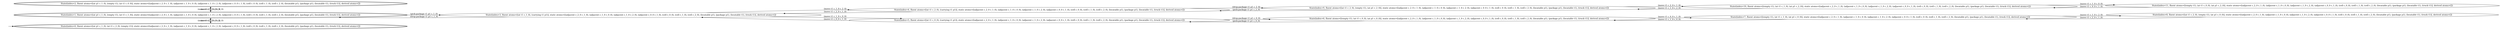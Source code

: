 digraph {
rankdir="LR"
s0[peripheries=2,label="State(index=0, fluent atoms=[(at p1 c_1_0), (at t1 c_2_0), (empty t1)], static atoms=[(adjacent c_2_0 c_1_0), (adjacent c_1_0 c_0_0), (adjacent c_1_0 c_2_0), (adjacent c_0_0 c_1_0), (cell c_0_0), (cell c_1_0), (cell c_2_0), (locatable p1), (package p1), (locatable t1), (truck t1)], derived atoms=[])"]
s1[peripheries=2,label="State(index=1, fluent atoms=[(at p1 c_1_0), (empty t1), (at t1 c_1_0)], static atoms=[(adjacent c_2_0 c_1_0), (adjacent c_1_0 c_0_0), (adjacent c_1_0 c_2_0), (adjacent c_0_0 c_1_0), (cell c_0_0), (cell c_1_0), (cell c_2_0), (locatable p1), (package p1), (locatable t1), (truck t1)], derived atoms=[])"]
s2[peripheries=2,label="State(index=2, fluent atoms=[(at p1 c_1_0), (empty t1), (at t1 c_0_0)], static atoms=[(adjacent c_2_0 c_1_0), (adjacent c_1_0 c_0_0), (adjacent c_1_0 c_2_0), (adjacent c_0_0 c_1_0), (cell c_0_0), (cell c_1_0), (cell c_2_0), (locatable p1), (package p1), (locatable t1), (truck t1)], derived atoms=[])"]
s3[label="State(index=3, fluent atoms=[(at t1 c_1_0), (carrying t1 p1)], static atoms=[(adjacent c_2_0 c_1_0), (adjacent c_1_0 c_0_0), (adjacent c_1_0 c_2_0), (adjacent c_0_0 c_1_0), (cell c_0_0), (cell c_1_0), (cell c_2_0), (locatable p1), (package p1), (locatable t1), (truck t1)], derived atoms=[])"]
s4[label="State(index=4, fluent atoms=[(at t1 c_2_0), (carrying t1 p1)], static atoms=[(adjacent c_2_0 c_1_0), (adjacent c_1_0 c_0_0), (adjacent c_1_0 c_2_0), (adjacent c_0_0 c_1_0), (cell c_0_0), (cell c_1_0), (cell c_2_0), (locatable p1), (package p1), (locatable t1), (truck t1)], derived atoms=[])"]
s5[label="State(index=5, fluent atoms=[(at t1 c_0_0), (carrying t1 p1)], static atoms=[(adjacent c_2_0 c_1_0), (adjacent c_1_0 c_0_0), (adjacent c_1_0 c_2_0), (adjacent c_0_0 c_1_0), (cell c_0_0), (cell c_1_0), (cell c_2_0), (locatable p1), (package p1), (locatable t1), (truck t1)], derived atoms=[])"]
s6[label="State(index=6, fluent atoms=[(empty t1), (at t1 c_0_0), (at p1 c_0_0)], static atoms=[(adjacent c_2_0 c_1_0), (adjacent c_1_0 c_0_0), (adjacent c_1_0 c_2_0), (adjacent c_0_0 c_1_0), (cell c_0_0), (cell c_1_0), (cell c_2_0), (locatable p1), (package p1), (locatable t1), (truck t1)], derived atoms=[])"]
s7[label="State(index=7, fluent atoms=[(empty t1), (at t1 c_1_0), (at p1 c_0_0)], static atoms=[(adjacent c_2_0 c_1_0), (adjacent c_1_0 c_0_0), (adjacent c_1_0 c_2_0), (adjacent c_0_0 c_1_0), (cell c_0_0), (cell c_1_0), (cell c_2_0), (locatable p1), (package p1), (locatable t1), (truck t1)], derived atoms=[])"]
s8[label="State(index=8, fluent atoms=[(at t1 c_2_0), (empty t1), (at p1 c_0_0)], static atoms=[(adjacent c_2_0 c_1_0), (adjacent c_1_0 c_0_0), (adjacent c_1_0 c_2_0), (adjacent c_0_0 c_1_0), (cell c_0_0), (cell c_1_0), (cell c_2_0), (locatable p1), (package p1), (locatable t1), (truck t1)], derived atoms=[])"]
s9[label="State(index=9, fluent atoms=[(at t1 c_2_0), (empty t1), (at p1 c_2_0)], static atoms=[(adjacent c_2_0 c_1_0), (adjacent c_1_0 c_0_0), (adjacent c_1_0 c_2_0), (adjacent c_0_0 c_1_0), (cell c_0_0), (cell c_1_0), (cell c_2_0), (locatable p1), (package p1), (locatable t1), (truck t1)], derived atoms=[])"]
s10[label="State(index=10, fluent atoms=[(empty t1), (at t1 c_1_0), (at p1 c_2_0)], static atoms=[(adjacent c_2_0 c_1_0), (adjacent c_1_0 c_0_0), (adjacent c_1_0 c_2_0), (adjacent c_0_0 c_1_0), (cell c_0_0), (cell c_1_0), (cell c_2_0), (locatable p1), (package p1), (locatable t1), (truck t1)], derived atoms=[])"]
s11[label="State(index=11, fluent atoms=[(empty t1), (at t1 c_0_0), (at p1 c_2_0)], static atoms=[(adjacent c_2_0 c_1_0), (adjacent c_1_0 c_0_0), (adjacent c_1_0 c_2_0), (adjacent c_0_0 c_1_0), (cell c_0_0), (cell c_1_0), (cell c_2_0), (locatable p1), (package p1), (locatable t1), (truck t1)], derived atoms=[])"]
Dangling [ label = "", style = invis ]
{ rank = same; Dangling }
Dangling -> s0
{ rank = same; s8,s11}
{ rank = same; s7,s10}
{ rank = same; s6,s9}
{ rank = same; s4,s5}
{ rank = same; s3}
{ rank = same; s0,s1,s2}
s0->s1 [label="(move t1 c_2_0 c_1_0)"]
s1->s0 [label="(move t1 c_1_0 c_2_0)"]
s1->s2 [label="(move t1 c_1_0 c_0_0)"]
s1->s3 [label="(pick-package t1 p1 c_1_0)"]
s3->s4 [label="(move t1 c_1_0 c_2_0)"]
s3->s5 [label="(move t1 c_1_0 c_0_0)"]
s3->s1 [label="(drop-package t1 p1 c_1_0)"]
s5->s3 [label="(move t1 c_0_0 c_1_0)"]
s5->s6 [label="(drop-package t1 p1 c_0_0)"]
s6->s7 [label="(move t1 c_0_0 c_1_0)"]
s6->s5 [label="(pick-package t1 p1 c_0_0)"]
s7->s8 [label="(move t1 c_1_0 c_2_0)"]
s7->s6 [label="(move t1 c_1_0 c_0_0)"]
s8->s7 [label="(move t1 c_2_0 c_1_0)"]
s4->s3 [label="(move t1 c_2_0 c_1_0)"]
s4->s9 [label="(drop-package t1 p1 c_2_0)"]
s9->s10 [label="(move t1 c_2_0 c_1_0)"]
s9->s4 [label="(pick-package t1 p1 c_2_0)"]
s10->s9 [label="(move t1 c_1_0 c_2_0)"]
s10->s11 [label="(move t1 c_1_0 c_0_0)"]
s11->s10 [label="(move t1 c_0_0 c_1_0)"]
s2->s1 [label="(move t1 c_0_0 c_1_0)"]
}
